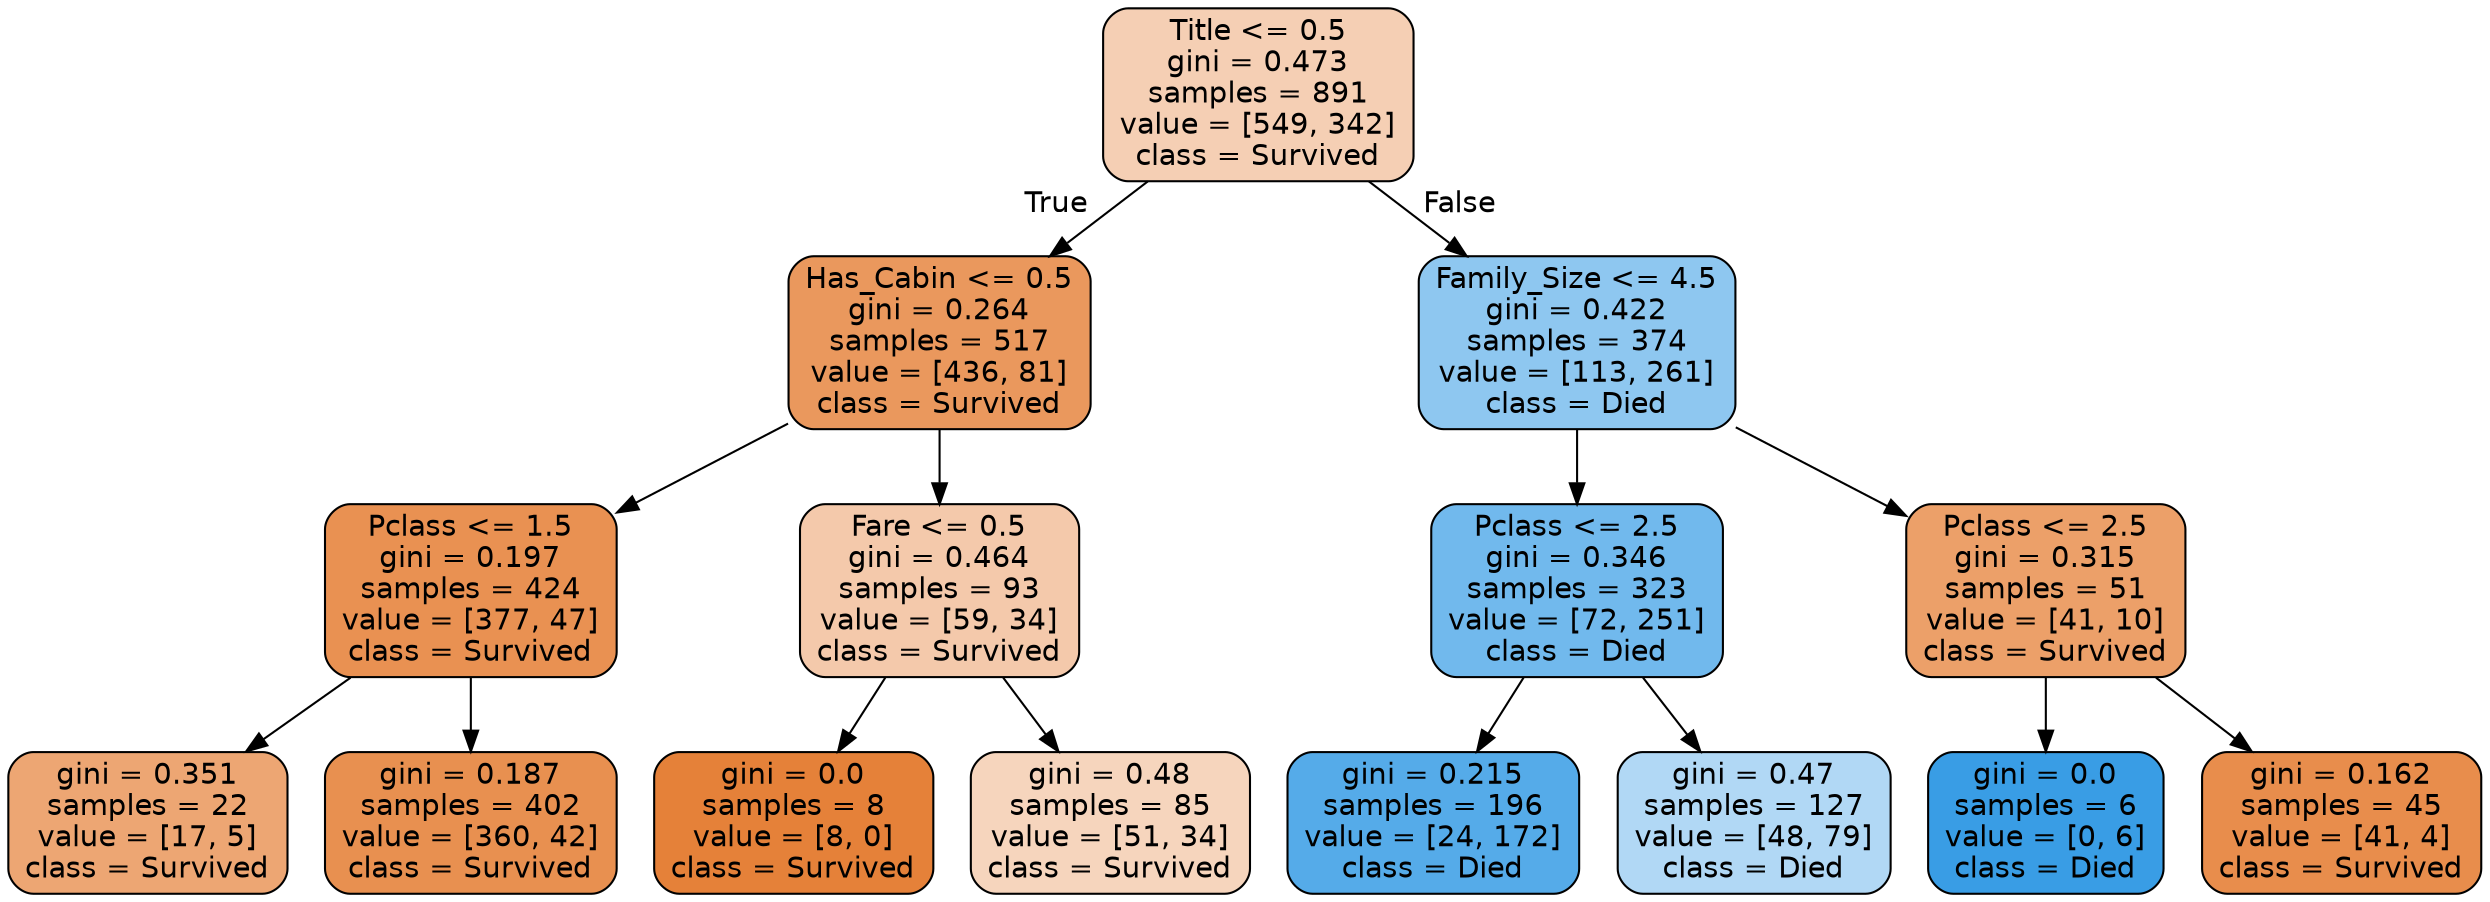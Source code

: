 digraph Tree {
node [shape=box, style="filled, rounded", color="black", fontname=helvetica] ;
edge [fontname=helvetica] ;
0 [label="Title <= 0.5\ngini = 0.473\nsamples = 891\nvalue = [549, 342]\nclass = Survived", fillcolor="#e5813960"] ;
1 [label="Has_Cabin <= 0.5\ngini = 0.264\nsamples = 517\nvalue = [436, 81]\nclass = Survived", fillcolor="#e58139d0"] ;
0 -> 1 [labeldistance=2.5, labelangle=45, headlabel="True"] ;
2 [label="Pclass <= 1.5\ngini = 0.197\nsamples = 424\nvalue = [377, 47]\nclass = Survived", fillcolor="#e58139df"] ;
1 -> 2 ;
3 [label="gini = 0.351\nsamples = 22\nvalue = [17, 5]\nclass = Survived", fillcolor="#e58139b4"] ;
2 -> 3 ;
4 [label="gini = 0.187\nsamples = 402\nvalue = [360, 42]\nclass = Survived", fillcolor="#e58139e1"] ;
2 -> 4 ;
5 [label="Fare <= 0.5\ngini = 0.464\nsamples = 93\nvalue = [59, 34]\nclass = Survived", fillcolor="#e581396c"] ;
1 -> 5 ;
6 [label="gini = 0.0\nsamples = 8\nvalue = [8, 0]\nclass = Survived", fillcolor="#e58139ff"] ;
5 -> 6 ;
7 [label="gini = 0.48\nsamples = 85\nvalue = [51, 34]\nclass = Survived", fillcolor="#e5813955"] ;
5 -> 7 ;
8 [label="Family_Size <= 4.5\ngini = 0.422\nsamples = 374\nvalue = [113, 261]\nclass = Died", fillcolor="#399de591"] ;
0 -> 8 [labeldistance=2.5, labelangle=-45, headlabel="False"] ;
9 [label="Pclass <= 2.5\ngini = 0.346\nsamples = 323\nvalue = [72, 251]\nclass = Died", fillcolor="#399de5b6"] ;
8 -> 9 ;
10 [label="gini = 0.215\nsamples = 196\nvalue = [24, 172]\nclass = Died", fillcolor="#399de5db"] ;
9 -> 10 ;
11 [label="gini = 0.47\nsamples = 127\nvalue = [48, 79]\nclass = Died", fillcolor="#399de564"] ;
9 -> 11 ;
12 [label="Pclass <= 2.5\ngini = 0.315\nsamples = 51\nvalue = [41, 10]\nclass = Survived", fillcolor="#e58139c1"] ;
8 -> 12 ;
13 [label="gini = 0.0\nsamples = 6\nvalue = [0, 6]\nclass = Died", fillcolor="#399de5ff"] ;
12 -> 13 ;
14 [label="gini = 0.162\nsamples = 45\nvalue = [41, 4]\nclass = Survived", fillcolor="#e58139e6"] ;
12 -> 14 ;
}